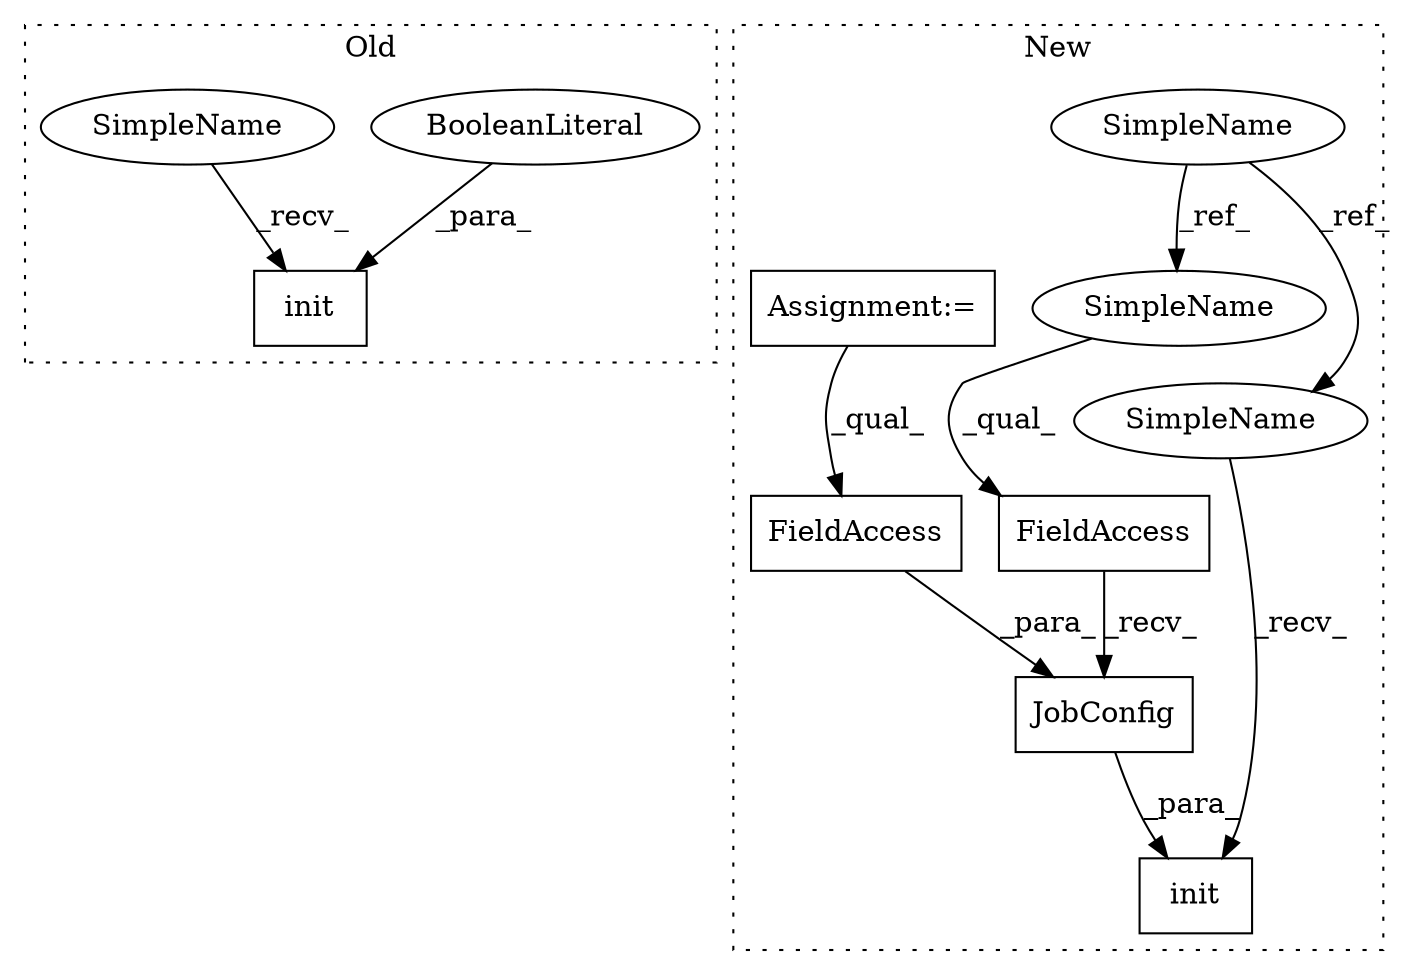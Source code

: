 digraph G {
subgraph cluster0 {
1 [label="init" a="32" s="227,236" l="5,1" shape="box"];
7 [label="BooleanLiteral" a="9" s="232" l="4" shape="ellipse"];
11 [label="SimpleName" a="42" s="223" l="3" shape="ellipse"];
label = "Old";
style="dotted";
}
subgraph cluster1 {
2 [label="init" a="32" s="255,294" l="5,1" shape="box"];
3 [label="SimpleName" a="42" s="226" l="3" shape="ellipse"];
4 [label="FieldAccess" a="22" s="260" l="14" shape="box"];
5 [label="Assignment:=" a="7" s="242" l="3" shape="box"];
6 [label="FieldAccess" a="22" s="285" l="8" shape="box"];
8 [label="JobConfig" a="32" s="275,293" l="10,1" shape="box"];
9 [label="SimpleName" a="42" s="251" l="3" shape="ellipse"];
10 [label="SimpleName" a="42" s="260" l="3" shape="ellipse"];
label = "New";
style="dotted";
}
3 -> 10 [label="_ref_"];
3 -> 9 [label="_ref_"];
4 -> 8 [label="_recv_"];
5 -> 6 [label="_qual_"];
6 -> 8 [label="_para_"];
7 -> 1 [label="_para_"];
8 -> 2 [label="_para_"];
9 -> 2 [label="_recv_"];
10 -> 4 [label="_qual_"];
11 -> 1 [label="_recv_"];
}